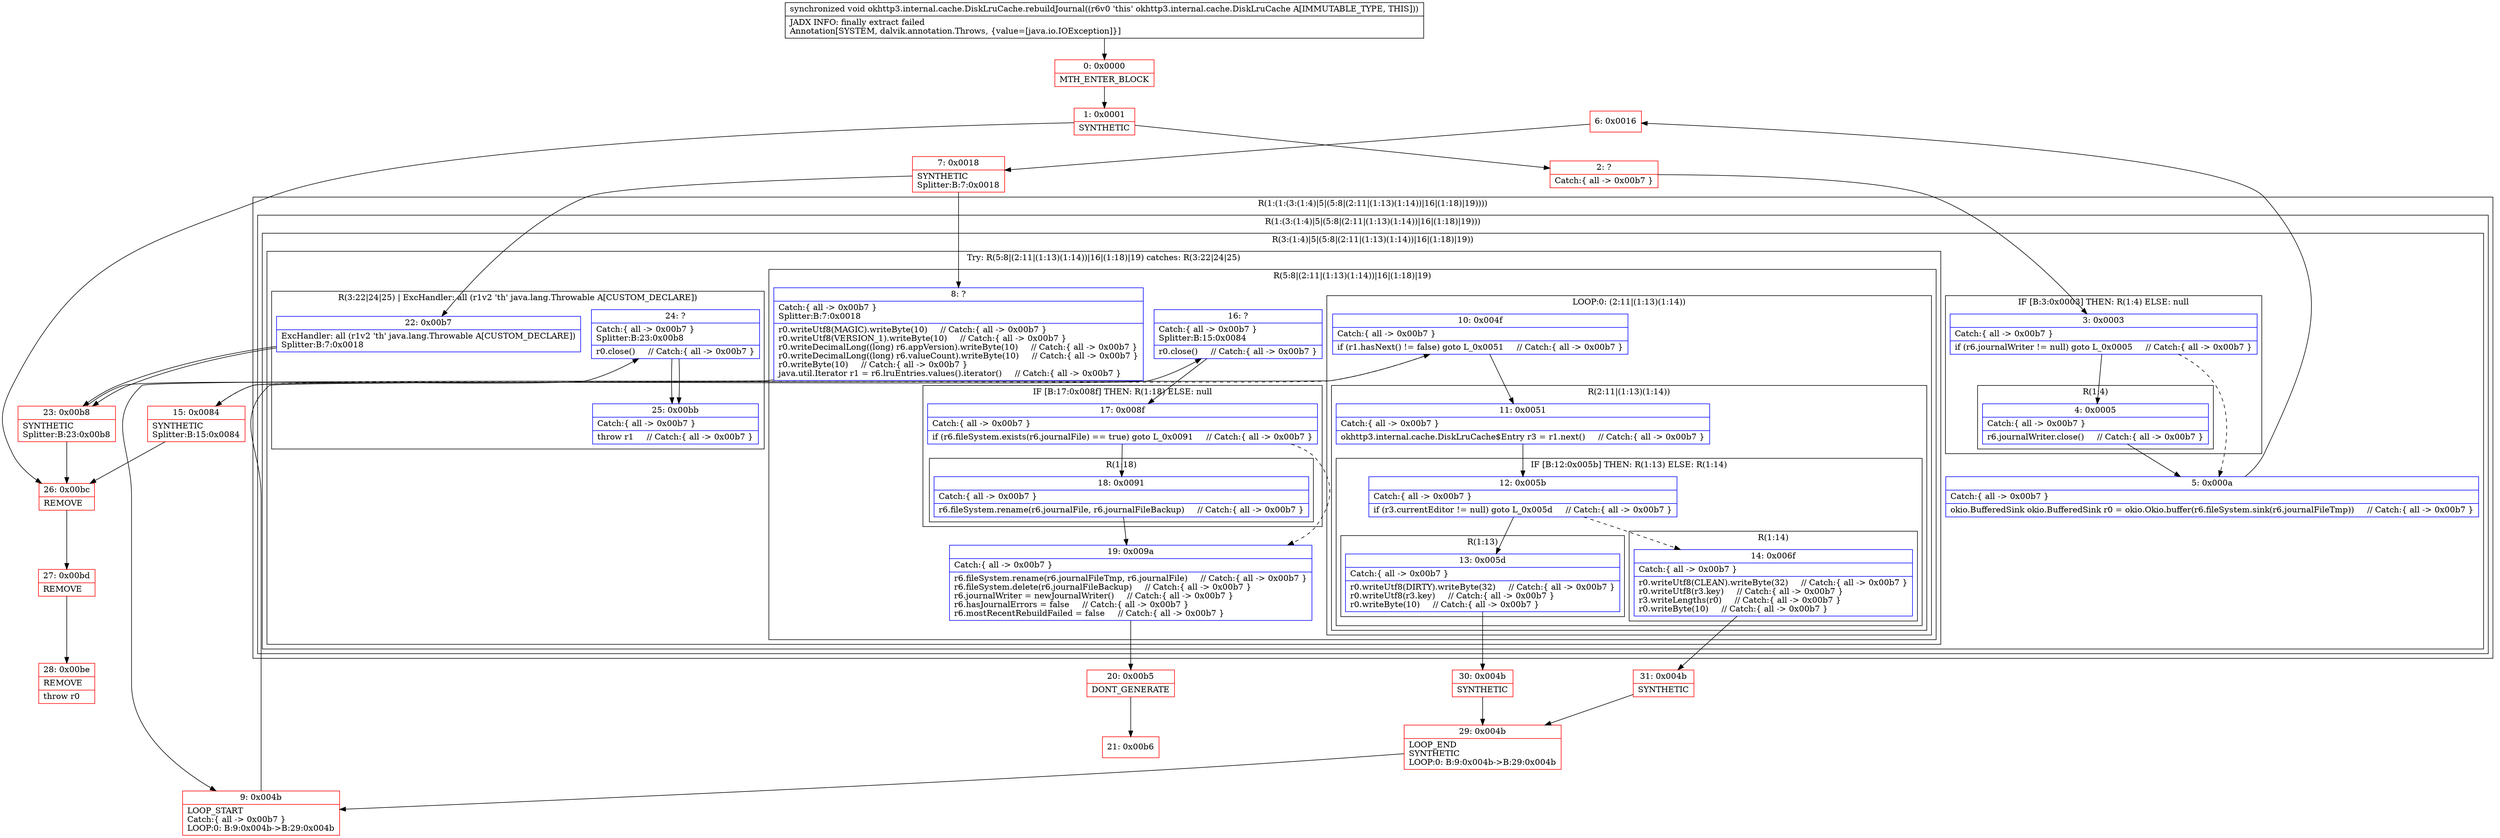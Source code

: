 digraph "CFG forokhttp3.internal.cache.DiskLruCache.rebuildJournal()V" {
subgraph cluster_Region_1925902937 {
label = "R(1:(1:(3:(1:4)|5|(5:8|(2:11|(1:13)(1:14))|16|(1:18)|19))))";
node [shape=record,color=blue];
subgraph cluster_Region_299516497 {
label = "R(1:(3:(1:4)|5|(5:8|(2:11|(1:13)(1:14))|16|(1:18)|19)))";
node [shape=record,color=blue];
subgraph cluster_Region_729041241 {
label = "R(3:(1:4)|5|(5:8|(2:11|(1:13)(1:14))|16|(1:18)|19))";
node [shape=record,color=blue];
subgraph cluster_IfRegion_1929308136 {
label = "IF [B:3:0x0003] THEN: R(1:4) ELSE: null";
node [shape=record,color=blue];
Node_3 [shape=record,label="{3\:\ 0x0003|Catch:\{ all \-\> 0x00b7 \}\l|if (r6.journalWriter != null) goto L_0x0005     \/\/ Catch:\{ all \-\> 0x00b7 \}\l}"];
subgraph cluster_Region_881747601 {
label = "R(1:4)";
node [shape=record,color=blue];
Node_4 [shape=record,label="{4\:\ 0x0005|Catch:\{ all \-\> 0x00b7 \}\l|r6.journalWriter.close()     \/\/ Catch:\{ all \-\> 0x00b7 \}\l}"];
}
}
Node_5 [shape=record,label="{5\:\ 0x000a|Catch:\{ all \-\> 0x00b7 \}\l|okio.BufferedSink okio.BufferedSink r0 = okio.Okio.buffer(r6.fileSystem.sink(r6.journalFileTmp))     \/\/ Catch:\{ all \-\> 0x00b7 \}\l}"];
subgraph cluster_TryCatchRegion_301142627 {
label = "Try: R(5:8|(2:11|(1:13)(1:14))|16|(1:18)|19) catches: R(3:22|24|25)";
node [shape=record,color=blue];
subgraph cluster_Region_1072419980 {
label = "R(5:8|(2:11|(1:13)(1:14))|16|(1:18)|19)";
node [shape=record,color=blue];
Node_8 [shape=record,label="{8\:\ ?|Catch:\{ all \-\> 0x00b7 \}\lSplitter:B:7:0x0018\l|r0.writeUtf8(MAGIC).writeByte(10)     \/\/ Catch:\{ all \-\> 0x00b7 \}\lr0.writeUtf8(VERSION_1).writeByte(10)     \/\/ Catch:\{ all \-\> 0x00b7 \}\lr0.writeDecimalLong((long) r6.appVersion).writeByte(10)     \/\/ Catch:\{ all \-\> 0x00b7 \}\lr0.writeDecimalLong((long) r6.valueCount).writeByte(10)     \/\/ Catch:\{ all \-\> 0x00b7 \}\lr0.writeByte(10)     \/\/ Catch:\{ all \-\> 0x00b7 \}\ljava.util.Iterator r1 = r6.lruEntries.values().iterator()     \/\/ Catch:\{ all \-\> 0x00b7 \}\l}"];
subgraph cluster_LoopRegion_1383596742 {
label = "LOOP:0: (2:11|(1:13)(1:14))";
node [shape=record,color=blue];
Node_10 [shape=record,label="{10\:\ 0x004f|Catch:\{ all \-\> 0x00b7 \}\l|if (r1.hasNext() != false) goto L_0x0051     \/\/ Catch:\{ all \-\> 0x00b7 \}\l}"];
subgraph cluster_Region_1463582406 {
label = "R(2:11|(1:13)(1:14))";
node [shape=record,color=blue];
Node_11 [shape=record,label="{11\:\ 0x0051|Catch:\{ all \-\> 0x00b7 \}\l|okhttp3.internal.cache.DiskLruCache$Entry r3 = r1.next()     \/\/ Catch:\{ all \-\> 0x00b7 \}\l}"];
subgraph cluster_IfRegion_272703582 {
label = "IF [B:12:0x005b] THEN: R(1:13) ELSE: R(1:14)";
node [shape=record,color=blue];
Node_12 [shape=record,label="{12\:\ 0x005b|Catch:\{ all \-\> 0x00b7 \}\l|if (r3.currentEditor != null) goto L_0x005d     \/\/ Catch:\{ all \-\> 0x00b7 \}\l}"];
subgraph cluster_Region_1608253007 {
label = "R(1:13)";
node [shape=record,color=blue];
Node_13 [shape=record,label="{13\:\ 0x005d|Catch:\{ all \-\> 0x00b7 \}\l|r0.writeUtf8(DIRTY).writeByte(32)     \/\/ Catch:\{ all \-\> 0x00b7 \}\lr0.writeUtf8(r3.key)     \/\/ Catch:\{ all \-\> 0x00b7 \}\lr0.writeByte(10)     \/\/ Catch:\{ all \-\> 0x00b7 \}\l}"];
}
subgraph cluster_Region_1581979590 {
label = "R(1:14)";
node [shape=record,color=blue];
Node_14 [shape=record,label="{14\:\ 0x006f|Catch:\{ all \-\> 0x00b7 \}\l|r0.writeUtf8(CLEAN).writeByte(32)     \/\/ Catch:\{ all \-\> 0x00b7 \}\lr0.writeUtf8(r3.key)     \/\/ Catch:\{ all \-\> 0x00b7 \}\lr3.writeLengths(r0)     \/\/ Catch:\{ all \-\> 0x00b7 \}\lr0.writeByte(10)     \/\/ Catch:\{ all \-\> 0x00b7 \}\l}"];
}
}
}
}
Node_16 [shape=record,label="{16\:\ ?|Catch:\{ all \-\> 0x00b7 \}\lSplitter:B:15:0x0084\l|r0.close()     \/\/ Catch:\{ all \-\> 0x00b7 \}\l}"];
subgraph cluster_IfRegion_422074431 {
label = "IF [B:17:0x008f] THEN: R(1:18) ELSE: null";
node [shape=record,color=blue];
Node_17 [shape=record,label="{17\:\ 0x008f|Catch:\{ all \-\> 0x00b7 \}\l|if (r6.fileSystem.exists(r6.journalFile) == true) goto L_0x0091     \/\/ Catch:\{ all \-\> 0x00b7 \}\l}"];
subgraph cluster_Region_190060526 {
label = "R(1:18)";
node [shape=record,color=blue];
Node_18 [shape=record,label="{18\:\ 0x0091|Catch:\{ all \-\> 0x00b7 \}\l|r6.fileSystem.rename(r6.journalFile, r6.journalFileBackup)     \/\/ Catch:\{ all \-\> 0x00b7 \}\l}"];
}
}
Node_19 [shape=record,label="{19\:\ 0x009a|Catch:\{ all \-\> 0x00b7 \}\l|r6.fileSystem.rename(r6.journalFileTmp, r6.journalFile)     \/\/ Catch:\{ all \-\> 0x00b7 \}\lr6.fileSystem.delete(r6.journalFileBackup)     \/\/ Catch:\{ all \-\> 0x00b7 \}\lr6.journalWriter = newJournalWriter()     \/\/ Catch:\{ all \-\> 0x00b7 \}\lr6.hasJournalErrors = false     \/\/ Catch:\{ all \-\> 0x00b7 \}\lr6.mostRecentRebuildFailed = false     \/\/ Catch:\{ all \-\> 0x00b7 \}\l}"];
}
subgraph cluster_Region_1476178903 {
label = "R(3:22|24|25) | ExcHandler: all (r1v2 'th' java.lang.Throwable A[CUSTOM_DECLARE])\l";
node [shape=record,color=blue];
Node_22 [shape=record,label="{22\:\ 0x00b7|ExcHandler: all (r1v2 'th' java.lang.Throwable A[CUSTOM_DECLARE])\lSplitter:B:7:0x0018\l}"];
Node_24 [shape=record,label="{24\:\ ?|Catch:\{ all \-\> 0x00b7 \}\lSplitter:B:23:0x00b8\l|r0.close()     \/\/ Catch:\{ all \-\> 0x00b7 \}\l}"];
Node_25 [shape=record,label="{25\:\ 0x00bb|Catch:\{ all \-\> 0x00b7 \}\l|throw r1     \/\/ Catch:\{ all \-\> 0x00b7 \}\l}"];
}
}
}
}
}
subgraph cluster_Region_1476178903 {
label = "R(3:22|24|25) | ExcHandler: all (r1v2 'th' java.lang.Throwable A[CUSTOM_DECLARE])\l";
node [shape=record,color=blue];
Node_22 [shape=record,label="{22\:\ 0x00b7|ExcHandler: all (r1v2 'th' java.lang.Throwable A[CUSTOM_DECLARE])\lSplitter:B:7:0x0018\l}"];
Node_24 [shape=record,label="{24\:\ ?|Catch:\{ all \-\> 0x00b7 \}\lSplitter:B:23:0x00b8\l|r0.close()     \/\/ Catch:\{ all \-\> 0x00b7 \}\l}"];
Node_25 [shape=record,label="{25\:\ 0x00bb|Catch:\{ all \-\> 0x00b7 \}\l|throw r1     \/\/ Catch:\{ all \-\> 0x00b7 \}\l}"];
}
Node_0 [shape=record,color=red,label="{0\:\ 0x0000|MTH_ENTER_BLOCK\l}"];
Node_1 [shape=record,color=red,label="{1\:\ 0x0001|SYNTHETIC\l}"];
Node_2 [shape=record,color=red,label="{2\:\ ?|Catch:\{ all \-\> 0x00b7 \}\l}"];
Node_6 [shape=record,color=red,label="{6\:\ 0x0016}"];
Node_7 [shape=record,color=red,label="{7\:\ 0x0018|SYNTHETIC\lSplitter:B:7:0x0018\l}"];
Node_9 [shape=record,color=red,label="{9\:\ 0x004b|LOOP_START\lCatch:\{ all \-\> 0x00b7 \}\lLOOP:0: B:9:0x004b\-\>B:29:0x004b\l}"];
Node_15 [shape=record,color=red,label="{15\:\ 0x0084|SYNTHETIC\lSplitter:B:15:0x0084\l}"];
Node_20 [shape=record,color=red,label="{20\:\ 0x00b5|DONT_GENERATE\l}"];
Node_21 [shape=record,color=red,label="{21\:\ 0x00b6}"];
Node_23 [shape=record,color=red,label="{23\:\ 0x00b8|SYNTHETIC\lSplitter:B:23:0x00b8\l}"];
Node_26 [shape=record,color=red,label="{26\:\ 0x00bc|REMOVE\l}"];
Node_27 [shape=record,color=red,label="{27\:\ 0x00bd|REMOVE\l}"];
Node_28 [shape=record,color=red,label="{28\:\ 0x00be|REMOVE\l|throw r0\l}"];
Node_29 [shape=record,color=red,label="{29\:\ 0x004b|LOOP_END\lSYNTHETIC\lLOOP:0: B:9:0x004b\-\>B:29:0x004b\l}"];
Node_30 [shape=record,color=red,label="{30\:\ 0x004b|SYNTHETIC\l}"];
Node_31 [shape=record,color=red,label="{31\:\ 0x004b|SYNTHETIC\l}"];
MethodNode[shape=record,label="{synchronized void okhttp3.internal.cache.DiskLruCache.rebuildJournal((r6v0 'this' okhttp3.internal.cache.DiskLruCache A[IMMUTABLE_TYPE, THIS]))  | JADX INFO: finally extract failed\lAnnotation[SYSTEM, dalvik.annotation.Throws, \{value=[java.io.IOException]\}]\l}"];
MethodNode -> Node_0;
Node_3 -> Node_4;
Node_3 -> Node_5[style=dashed];
Node_4 -> Node_5;
Node_5 -> Node_6;
Node_8 -> Node_9;
Node_10 -> Node_11;
Node_10 -> Node_15[style=dashed];
Node_11 -> Node_12;
Node_12 -> Node_13;
Node_12 -> Node_14[style=dashed];
Node_13 -> Node_30;
Node_14 -> Node_31;
Node_16 -> Node_17;
Node_17 -> Node_18;
Node_17 -> Node_19[style=dashed];
Node_18 -> Node_19;
Node_19 -> Node_20;
Node_22 -> Node_23;
Node_24 -> Node_25;
Node_22 -> Node_23;
Node_24 -> Node_25;
Node_0 -> Node_1;
Node_1 -> Node_2;
Node_1 -> Node_26;
Node_2 -> Node_3;
Node_6 -> Node_7;
Node_7 -> Node_8;
Node_7 -> Node_22;
Node_9 -> Node_10;
Node_15 -> Node_16;
Node_15 -> Node_26;
Node_20 -> Node_21;
Node_23 -> Node_24;
Node_23 -> Node_26;
Node_26 -> Node_27;
Node_27 -> Node_28;
Node_29 -> Node_9;
Node_30 -> Node_29;
Node_31 -> Node_29;
}

